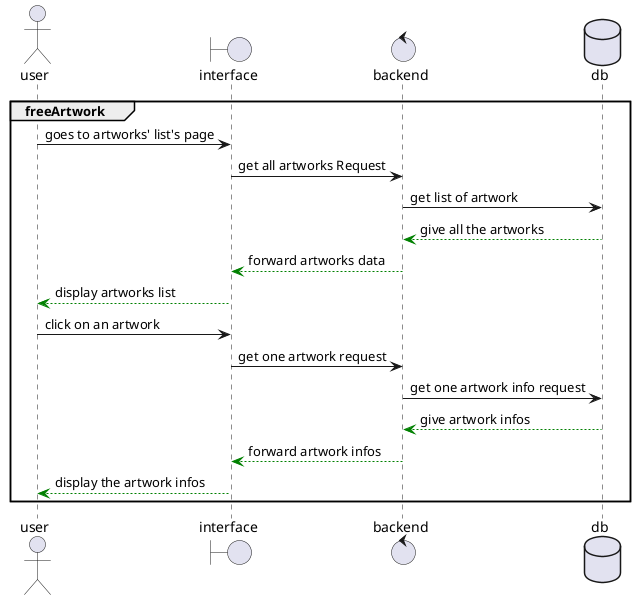 @startuml Get Artoworks
actor user
boundary interface
control backend
database db

group freeArtwork
    user -> interface : goes to artworks' list's page
        interface -> backend : get all artworks Request
            backend -> db : get list of artwork
            db -[#green]-> backend : give all the artworks
        backend -[#green]-> interface : forward artworks data
    interface -[#green]-> user : display artworks list
    user -> interface : click on an artwork
        interface -> backend : get one artwork request
            backend -> db : get one artwork info request
            db -[#green]-> backend : give artwork infos
        backend -[#green]-> interface : forward artwork infos
    interface -[#green]-> user : display the artwork infos
end
@enduml
